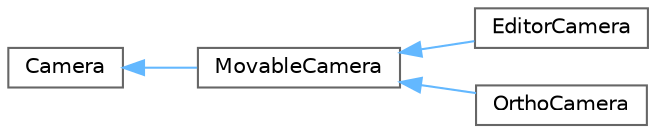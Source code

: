 digraph "Graphical Class Hierarchy"
{
 // LATEX_PDF_SIZE
  bgcolor="transparent";
  edge [fontname=Helvetica,fontsize=10,labelfontname=Helvetica,labelfontsize=10];
  node [fontname=Helvetica,fontsize=10,shape=box,height=0.2,width=0.4];
  rankdir="LR";
  Node0 [label="Camera",height=0.2,width=0.4,color="grey40", fillcolor="white", style="filled",URL="$class_camera.html",tooltip="It is an abstract class that represents a camera."];
  Node0 -> Node1 [dir="back",color="steelblue1",style="solid"];
  Node1 [label="MovableCamera",height=0.2,width=0.4,color="grey40", fillcolor="white", style="filled",URL="$class_movable_camera.html",tooltip="Editor EditorCamera has the ability to move around the scene using WASD keys and mouse in an intuitiv..."];
  Node1 -> Node2 [dir="back",color="steelblue1",style="solid"];
  Node2 [label="EditorCamera",height=0.2,width=0.4,color="grey40", fillcolor="white", style="filled",URL="$class_editor_camera.html",tooltip="Editor EditorCamera has the ability to move around the scene using WASD keys and mouse in an intuitiv..."];
  Node1 -> Node3 [dir="back",color="steelblue1",style="solid"];
  Node3 [label="OrthoCamera",height=0.2,width=0.4,color="grey40", fillcolor="white", style="filled",URL="$class_ortho_camera.html",tooltip=" "];
}
